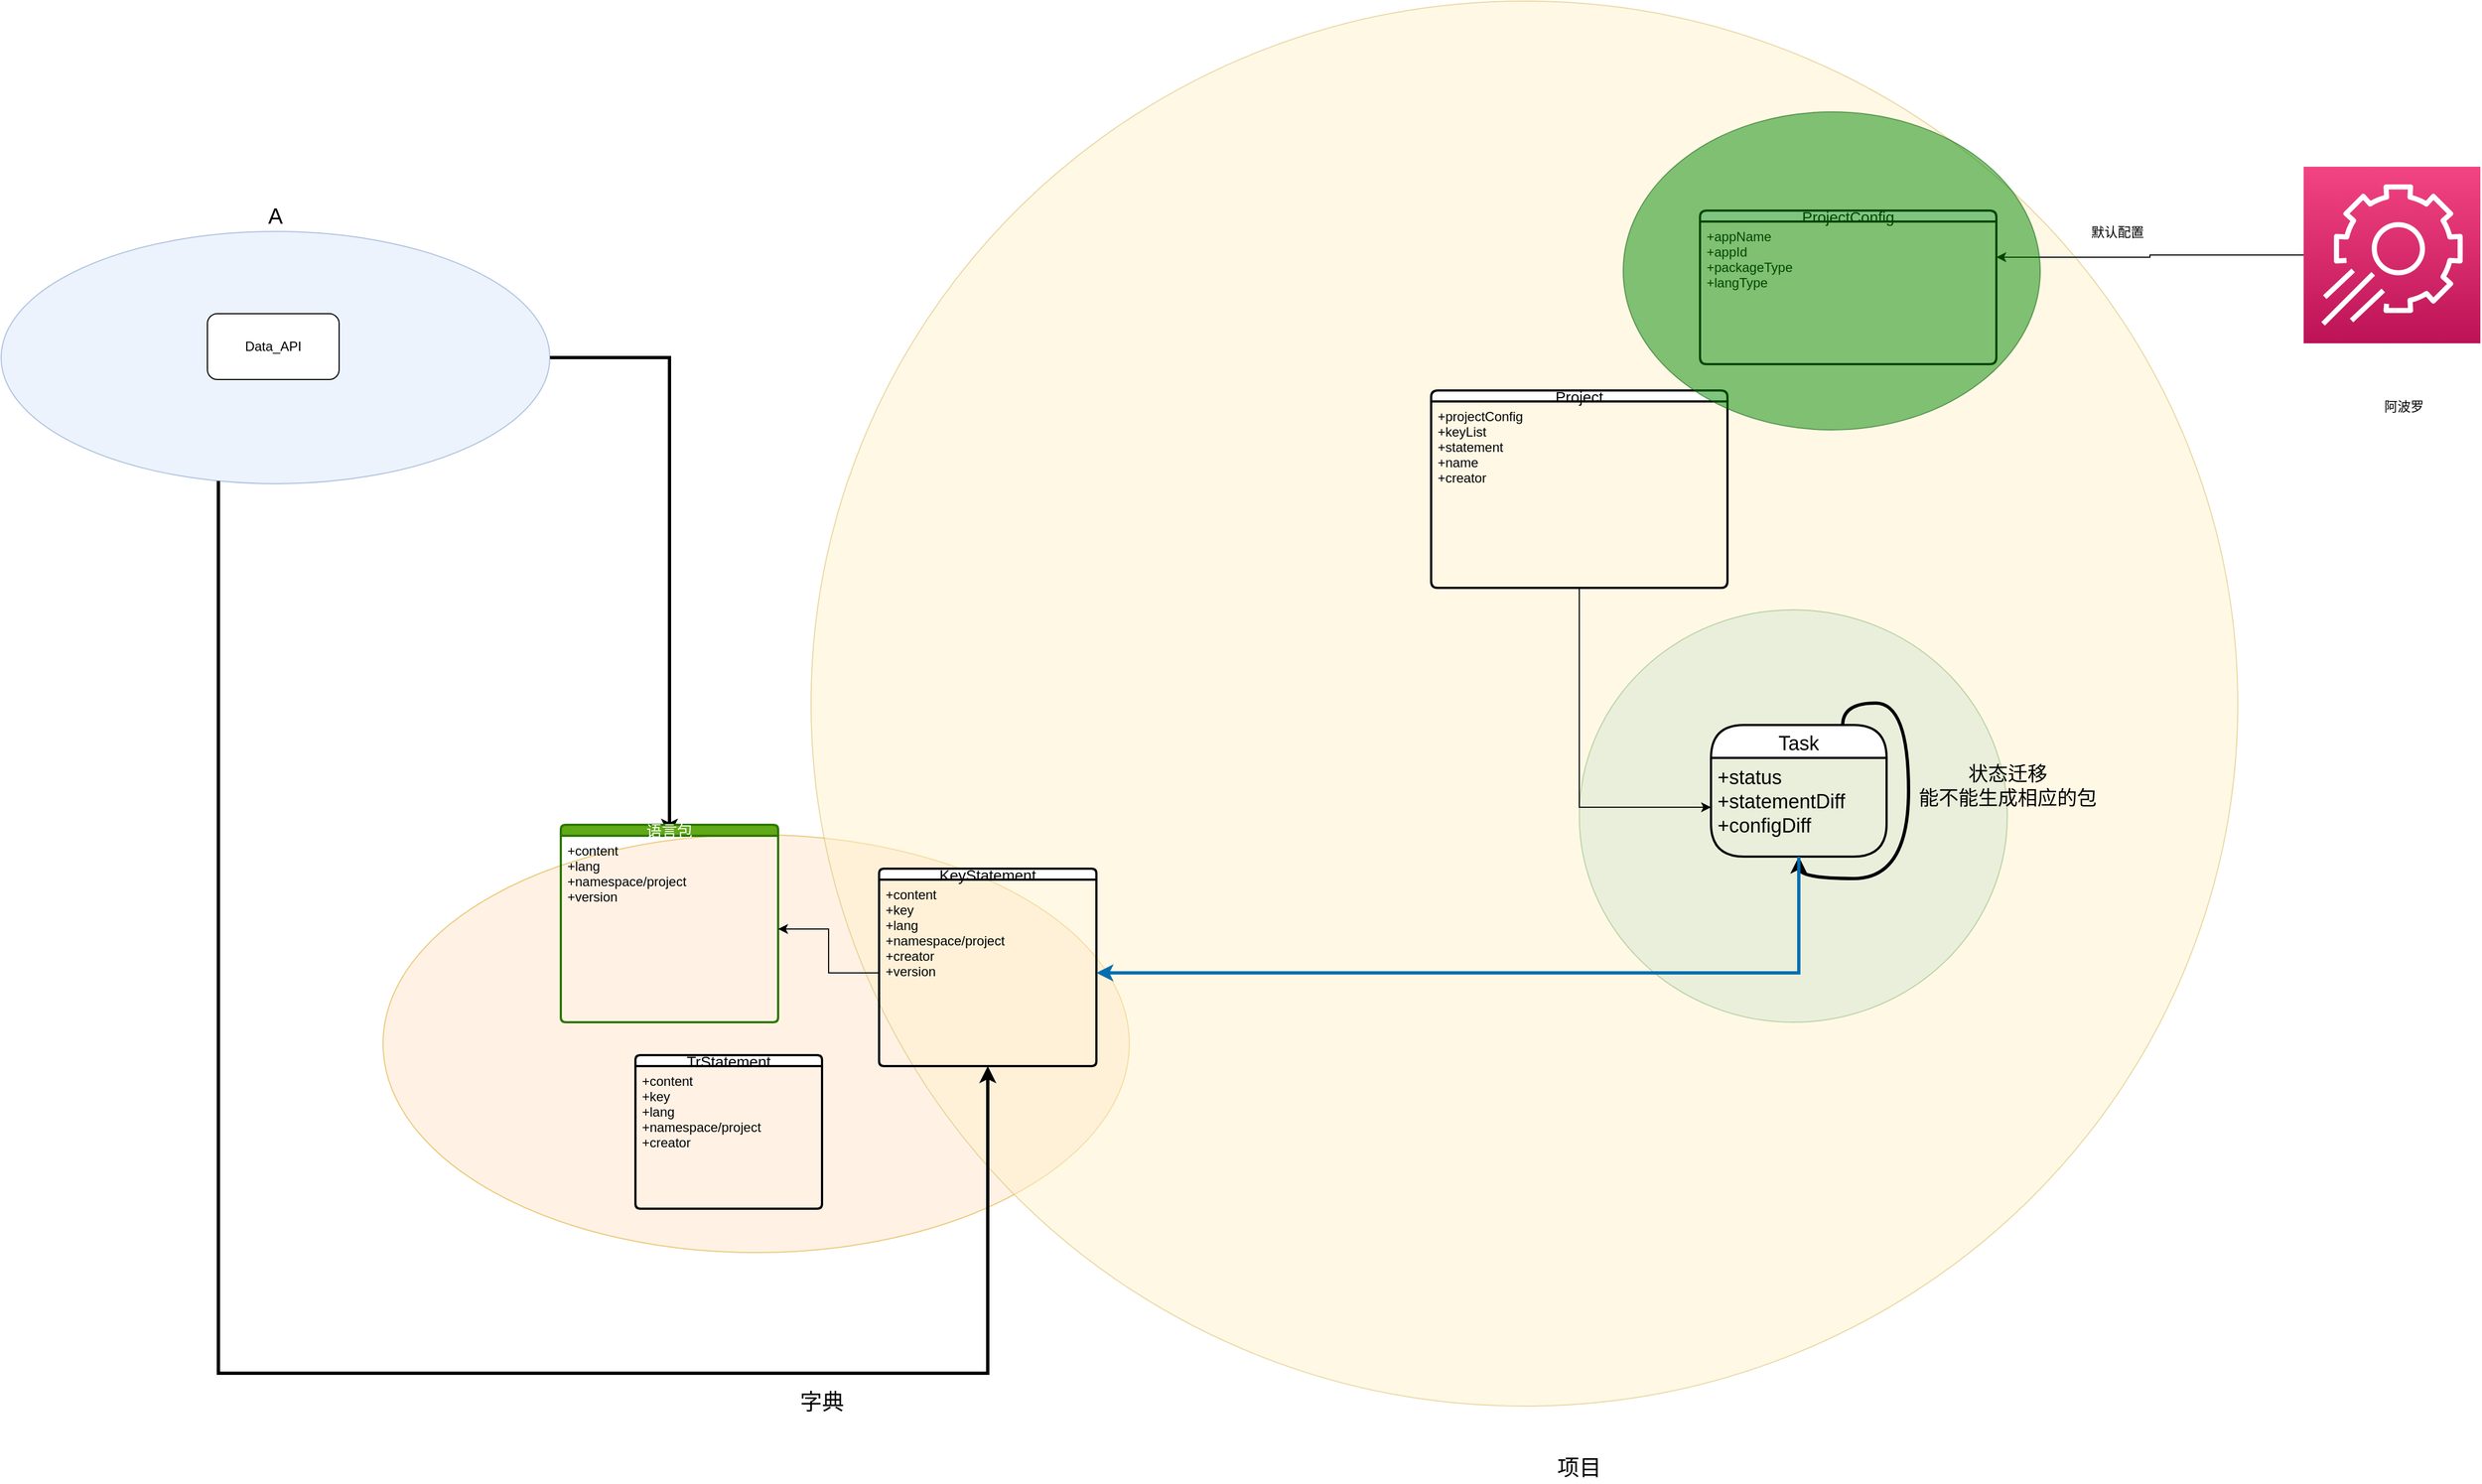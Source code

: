 <mxfile version="15.7.0" type="github">
  <diagram name="Page-1" id="5987fedf-629e-85c4-6858-42fee31821dd">
    <mxGraphModel dx="5213" dy="3220" grid="1" gridSize="10" guides="1" tooltips="1" connect="1" arrows="1" fold="1" page="1" pageScale="1.5" pageWidth="1169" pageHeight="826" background="none" math="0" shadow="0">
      <root>
        <mxCell id="0" style=";html=1;" />
        <mxCell id="1" style=";html=1;" parent="0" />
        <mxCell id="NLK1Mg9AR4mJyal4Z9Bh-27" style="edgeStyle=orthogonalEdgeStyle;rounded=0;orthogonalLoop=1;jettySize=auto;html=1;strokeWidth=3;" edge="1" parent="1" source="2a5a01dd2e413fbf-1" target="NLK1Mg9AR4mJyal4Z9Bh-21">
          <mxGeometry relative="1" as="geometry" />
        </mxCell>
        <mxCell id="2a5a01dd2e413fbf-1" value="" style="ellipse;whiteSpace=wrap;html=1;rounded=0;shadow=0;strokeWidth=1;fillColor=#dae8fc;fontSize=24;align=right;strokeColor=#6c8ebf;opacity=50;" parent="1" vertex="1">
          <mxGeometry x="312" y="359" width="500" height="230" as="geometry" />
        </mxCell>
        <mxCell id="2a5a01dd2e413fbf-3" value="" style="ellipse;whiteSpace=wrap;html=1;rounded=0;shadow=0;strokeWidth=1;fillColor=#ffe6cc;fontSize=24;align=center;strokeColor=#d79b00;opacity=50;" parent="1" vertex="1">
          <mxGeometry x="660" y="909" width="680" height="381" as="geometry" />
        </mxCell>
        <mxCell id="2a5a01dd2e413fbf-9" value="" style="ellipse;whiteSpace=wrap;html=1;rounded=0;shadow=0;strokeWidth=1;fillColor=#fff2cc;fontSize=24;align=right;strokeColor=#d6b656;opacity=50;" parent="1" vertex="1">
          <mxGeometry x="1050" y="149" width="1300" height="1281" as="geometry" />
        </mxCell>
        <mxCell id="2a5a01dd2e413fbf-47" value="A" style="text;html=1;strokeColor=none;fillColor=none;align=center;verticalAlign=middle;whiteSpace=wrap;rounded=0;shadow=0;fontSize=20;" parent="1" vertex="1">
          <mxGeometry x="522" y="329" width="80" height="30" as="geometry" />
        </mxCell>
        <mxCell id="2a5a01dd2e413fbf-49" value="字典" style="text;html=1;strokeColor=none;fillColor=none;align=center;verticalAlign=middle;whiteSpace=wrap;rounded=0;shadow=0;fontSize=20;" parent="1" vertex="1">
          <mxGeometry x="1020" y="1410" width="80" height="30" as="geometry" />
        </mxCell>
        <mxCell id="2a5a01dd2e413fbf-55" value="项目" style="text;html=1;strokeColor=none;fillColor=none;align=center;verticalAlign=middle;whiteSpace=wrap;rounded=0;shadow=0;fontSize=20;" parent="1" vertex="1">
          <mxGeometry x="1710" y="1470" width="80" height="30" as="geometry" />
        </mxCell>
        <mxCell id="NLK1Mg9AR4mJyal4Z9Bh-5" value="TrStatement" style="swimlane;childLayout=stackLayout;horizontal=1;startSize=10;horizontalStack=0;rounded=1;fontSize=14;fontStyle=0;strokeWidth=2;resizeParent=0;resizeLast=1;shadow=0;dashed=0;align=center;" vertex="1" parent="1">
          <mxGeometry x="890" y="1110" width="170" height="140" as="geometry" />
        </mxCell>
        <mxCell id="NLK1Mg9AR4mJyal4Z9Bh-6" value="+content&#xa;+key&#xa;+lang&#xa;+namespace/project&#xa;+creator" style="align=left;strokeColor=none;fillColor=none;spacingLeft=4;fontSize=12;verticalAlign=top;resizable=0;rotatable=0;part=1;" vertex="1" parent="NLK1Mg9AR4mJyal4Z9Bh-5">
          <mxGeometry y="10" width="170" height="130" as="geometry" />
        </mxCell>
        <mxCell id="2a5a01dd2e413fbf-7" value="" style="ellipse;whiteSpace=wrap;html=1;rounded=0;shadow=0;strokeWidth=1;fillColor=#d5e8d4;fontSize=24;align=right;strokeColor=#82b366;opacity=50;" parent="1" vertex="1">
          <mxGeometry x="1750" y="704" width="390" height="376" as="geometry" />
        </mxCell>
        <mxCell id="NLK1Mg9AR4mJyal4Z9Bh-8" value="Project" style="swimlane;childLayout=stackLayout;horizontal=1;startSize=10;horizontalStack=0;rounded=1;fontSize=14;fontStyle=0;strokeWidth=2;resizeParent=0;resizeLast=1;shadow=0;dashed=0;align=center;arcSize=20;" vertex="1" parent="1">
          <mxGeometry x="1615" y="504" width="270" height="180" as="geometry" />
        </mxCell>
        <mxCell id="NLK1Mg9AR4mJyal4Z9Bh-9" value="+projectConfig&#xa;+keyList&#xa;+statement&#xa;+name&#xa;+creator" style="align=left;strokeColor=none;fillColor=none;spacingLeft=4;fontSize=12;verticalAlign=top;resizable=0;rotatable=0;part=1;" vertex="1" parent="NLK1Mg9AR4mJyal4Z9Bh-8">
          <mxGeometry y="10" width="270" height="170" as="geometry" />
        </mxCell>
        <mxCell id="NLK1Mg9AR4mJyal4Z9Bh-10" value="ProjectConfig" style="swimlane;childLayout=stackLayout;horizontal=1;startSize=10;horizontalStack=0;rounded=1;fontSize=14;fontStyle=0;strokeWidth=2;resizeParent=0;resizeLast=1;shadow=0;dashed=0;align=center;arcSize=20;" vertex="1" parent="1">
          <mxGeometry x="1860" y="340" width="270" height="140" as="geometry" />
        </mxCell>
        <mxCell id="NLK1Mg9AR4mJyal4Z9Bh-11" value="+appName&#xa;+appId&#xa;+packageType&#xa;+langType" style="align=left;strokeColor=none;fillColor=none;spacingLeft=4;fontSize=12;verticalAlign=top;resizable=0;rotatable=0;part=1;" vertex="1" parent="NLK1Mg9AR4mJyal4Z9Bh-10">
          <mxGeometry y="10" width="270" height="130" as="geometry" />
        </mxCell>
        <mxCell id="NLK1Mg9AR4mJyal4Z9Bh-14" style="edgeStyle=orthogonalEdgeStyle;rounded=0;orthogonalLoop=1;jettySize=auto;html=1;entryX=1;entryY=0.25;entryDx=0;entryDy=0;" edge="1" parent="1" source="NLK1Mg9AR4mJyal4Z9Bh-12" target="NLK1Mg9AR4mJyal4Z9Bh-11">
          <mxGeometry relative="1" as="geometry" />
        </mxCell>
        <mxCell id="NLK1Mg9AR4mJyal4Z9Bh-12" value="" style="sketch=0;points=[[0,0,0],[0.25,0,0],[0.5,0,0],[0.75,0,0],[1,0,0],[0,1,0],[0.25,1,0],[0.5,1,0],[0.75,1,0],[1,1,0],[0,0.25,0],[0,0.5,0],[0,0.75,0],[1,0.25,0],[1,0.5,0],[1,0.75,0]];points=[[0,0,0],[0.25,0,0],[0.5,0,0],[0.75,0,0],[1,0,0],[0,1,0],[0.25,1,0],[0.5,1,0],[0.75,1,0],[1,1,0],[0,0.25,0],[0,0.5,0],[0,0.75,0],[1,0.25,0],[1,0.5,0],[1,0.75,0]];outlineConnect=0;fontColor=#232F3E;gradientColor=#F34482;gradientDirection=north;fillColor=#BC1356;strokeColor=#ffffff;dashed=0;verticalLabelPosition=bottom;verticalAlign=top;align=center;html=1;fontSize=12;fontStyle=0;aspect=fixed;shape=mxgraph.aws4.resourceIcon;resIcon=mxgraph.aws4.app_config;" vertex="1" parent="1">
          <mxGeometry x="2410" y="300" width="161" height="161" as="geometry" />
        </mxCell>
        <mxCell id="NLK1Mg9AR4mJyal4Z9Bh-13" value="阿波罗" style="text;html=1;resizable=0;autosize=1;align=center;verticalAlign=middle;points=[];fillColor=none;strokeColor=none;rounded=0;" vertex="1" parent="1">
          <mxGeometry x="2475.5" y="509" width="50" height="20" as="geometry" />
        </mxCell>
        <mxCell id="NLK1Mg9AR4mJyal4Z9Bh-15" value="默认配置" style="text;html=1;resizable=0;autosize=1;align=center;verticalAlign=middle;points=[];fillColor=none;strokeColor=none;rounded=0;" vertex="1" parent="1">
          <mxGeometry x="2210" y="350" width="60" height="20" as="geometry" />
        </mxCell>
        <mxCell id="2a5a01dd2e413fbf-8" value="" style="ellipse;whiteSpace=wrap;html=1;rounded=0;shadow=0;strokeWidth=1;fillColor=#008a00;fontSize=24;align=right;strokeColor=#005700;opacity=50;fontColor=#ffffff;" parent="1" vertex="1">
          <mxGeometry x="1790" y="250" width="380" height="290" as="geometry" />
        </mxCell>
        <mxCell id="NLK1Mg9AR4mJyal4Z9Bh-16" value="Task" style="swimlane;childLayout=stackLayout;horizontal=1;startSize=30;horizontalStack=0;rounded=1;fontSize=18;fontStyle=0;strokeWidth=2;resizeParent=0;resizeLast=1;shadow=0;dashed=0;align=center;arcSize=50;" vertex="1" parent="1">
          <mxGeometry x="1870" y="809" width="160" height="120" as="geometry" />
        </mxCell>
        <mxCell id="NLK1Mg9AR4mJyal4Z9Bh-17" value="+status&#xa;+statementDiff&#xa;+configDiff" style="align=left;strokeColor=none;fillColor=none;spacingLeft=4;fontSize=18;verticalAlign=top;resizable=0;rotatable=0;part=1;" vertex="1" parent="NLK1Mg9AR4mJyal4Z9Bh-16">
          <mxGeometry y="30" width="160" height="90" as="geometry" />
        </mxCell>
        <mxCell id="NLK1Mg9AR4mJyal4Z9Bh-30" style="edgeStyle=orthogonalEdgeStyle;curved=1;rounded=0;orthogonalLoop=1;jettySize=auto;html=1;exitX=0.75;exitY=0;exitDx=0;exitDy=0;fontSize=18;strokeWidth=3;" edge="1" parent="NLK1Mg9AR4mJyal4Z9Bh-16" source="NLK1Mg9AR4mJyal4Z9Bh-16" target="NLK1Mg9AR4mJyal4Z9Bh-17">
          <mxGeometry relative="1" as="geometry" />
        </mxCell>
        <mxCell id="NLK1Mg9AR4mJyal4Z9Bh-18" value="KeyStatement" style="swimlane;childLayout=stackLayout;horizontal=1;startSize=10;horizontalStack=0;rounded=1;fontSize=14;fontStyle=0;strokeWidth=2;resizeParent=0;resizeLast=1;shadow=0;dashed=0;align=center;" vertex="1" parent="1">
          <mxGeometry x="1112" y="940" width="198" height="180" as="geometry" />
        </mxCell>
        <mxCell id="NLK1Mg9AR4mJyal4Z9Bh-19" value="+content&#xa;+key&#xa;+lang&#xa;+namespace/project&#xa;+creator&#xa;+version" style="align=left;strokeColor=none;fillColor=none;spacingLeft=4;fontSize=12;verticalAlign=top;resizable=0;rotatable=0;part=1;" vertex="1" parent="NLK1Mg9AR4mJyal4Z9Bh-18">
          <mxGeometry y="10" width="198" height="170" as="geometry" />
        </mxCell>
        <mxCell id="NLK1Mg9AR4mJyal4Z9Bh-20" value="语言包" style="swimlane;childLayout=stackLayout;horizontal=1;startSize=10;horizontalStack=0;rounded=1;fontSize=14;fontStyle=0;strokeWidth=2;resizeParent=0;resizeLast=1;shadow=0;dashed=0;align=center;fillColor=#60a917;fontColor=#ffffff;strokeColor=#2D7600;" vertex="1" parent="1">
          <mxGeometry x="822" y="900" width="198" height="180" as="geometry" />
        </mxCell>
        <mxCell id="NLK1Mg9AR4mJyal4Z9Bh-21" value="+content&#xa;+lang&#xa;+namespace/project&#xa;+version" style="align=left;strokeColor=none;fillColor=none;spacingLeft=4;fontSize=12;verticalAlign=top;resizable=0;rotatable=0;part=1;" vertex="1" parent="NLK1Mg9AR4mJyal4Z9Bh-20">
          <mxGeometry y="10" width="198" height="170" as="geometry" />
        </mxCell>
        <mxCell id="NLK1Mg9AR4mJyal4Z9Bh-22" style="edgeStyle=orthogonalEdgeStyle;rounded=0;orthogonalLoop=1;jettySize=auto;html=1;" edge="1" parent="1" source="NLK1Mg9AR4mJyal4Z9Bh-19" target="NLK1Mg9AR4mJyal4Z9Bh-21">
          <mxGeometry relative="1" as="geometry" />
        </mxCell>
        <mxCell id="NLK1Mg9AR4mJyal4Z9Bh-24" value="Data_API" style="rounded=1;whiteSpace=wrap;html=1;align=center;" vertex="1" parent="1">
          <mxGeometry x="500" y="434" width="120" height="60" as="geometry" />
        </mxCell>
        <mxCell id="NLK1Mg9AR4mJyal4Z9Bh-25" style="edgeStyle=orthogonalEdgeStyle;rounded=0;orthogonalLoop=1;jettySize=auto;html=1;entryX=0;entryY=0.5;entryDx=0;entryDy=0;" edge="1" parent="1" source="NLK1Mg9AR4mJyal4Z9Bh-9" target="NLK1Mg9AR4mJyal4Z9Bh-17">
          <mxGeometry relative="1" as="geometry" />
        </mxCell>
        <mxCell id="NLK1Mg9AR4mJyal4Z9Bh-26" style="edgeStyle=orthogonalEdgeStyle;rounded=0;orthogonalLoop=1;jettySize=auto;html=1;entryX=1;entryY=0.5;entryDx=0;entryDy=0;fillColor=#1ba1e2;strokeColor=#006EAF;strokeWidth=3;" edge="1" parent="1" source="NLK1Mg9AR4mJyal4Z9Bh-17" target="NLK1Mg9AR4mJyal4Z9Bh-19">
          <mxGeometry relative="1" as="geometry">
            <Array as="points">
              <mxPoint x="1950" y="1035" />
            </Array>
          </mxGeometry>
        </mxCell>
        <mxCell id="NLK1Mg9AR4mJyal4Z9Bh-28" style="edgeStyle=orthogonalEdgeStyle;rounded=0;orthogonalLoop=1;jettySize=auto;html=1;strokeWidth=3;" edge="1" parent="1" source="2a5a01dd2e413fbf-1" target="NLK1Mg9AR4mJyal4Z9Bh-19">
          <mxGeometry relative="1" as="geometry">
            <Array as="points">
              <mxPoint x="510" y="1400" />
              <mxPoint x="1211" y="1400" />
            </Array>
          </mxGeometry>
        </mxCell>
        <mxCell id="NLK1Mg9AR4mJyal4Z9Bh-31" value="状态迁移&lt;br&gt;能不能生成相应的包" style="text;html=1;resizable=0;autosize=1;align=center;verticalAlign=middle;points=[];fillColor=none;strokeColor=none;rounded=0;fontSize=18;" vertex="1" parent="1">
          <mxGeometry x="2050" y="840" width="180" height="50" as="geometry" />
        </mxCell>
      </root>
    </mxGraphModel>
  </diagram>
</mxfile>
